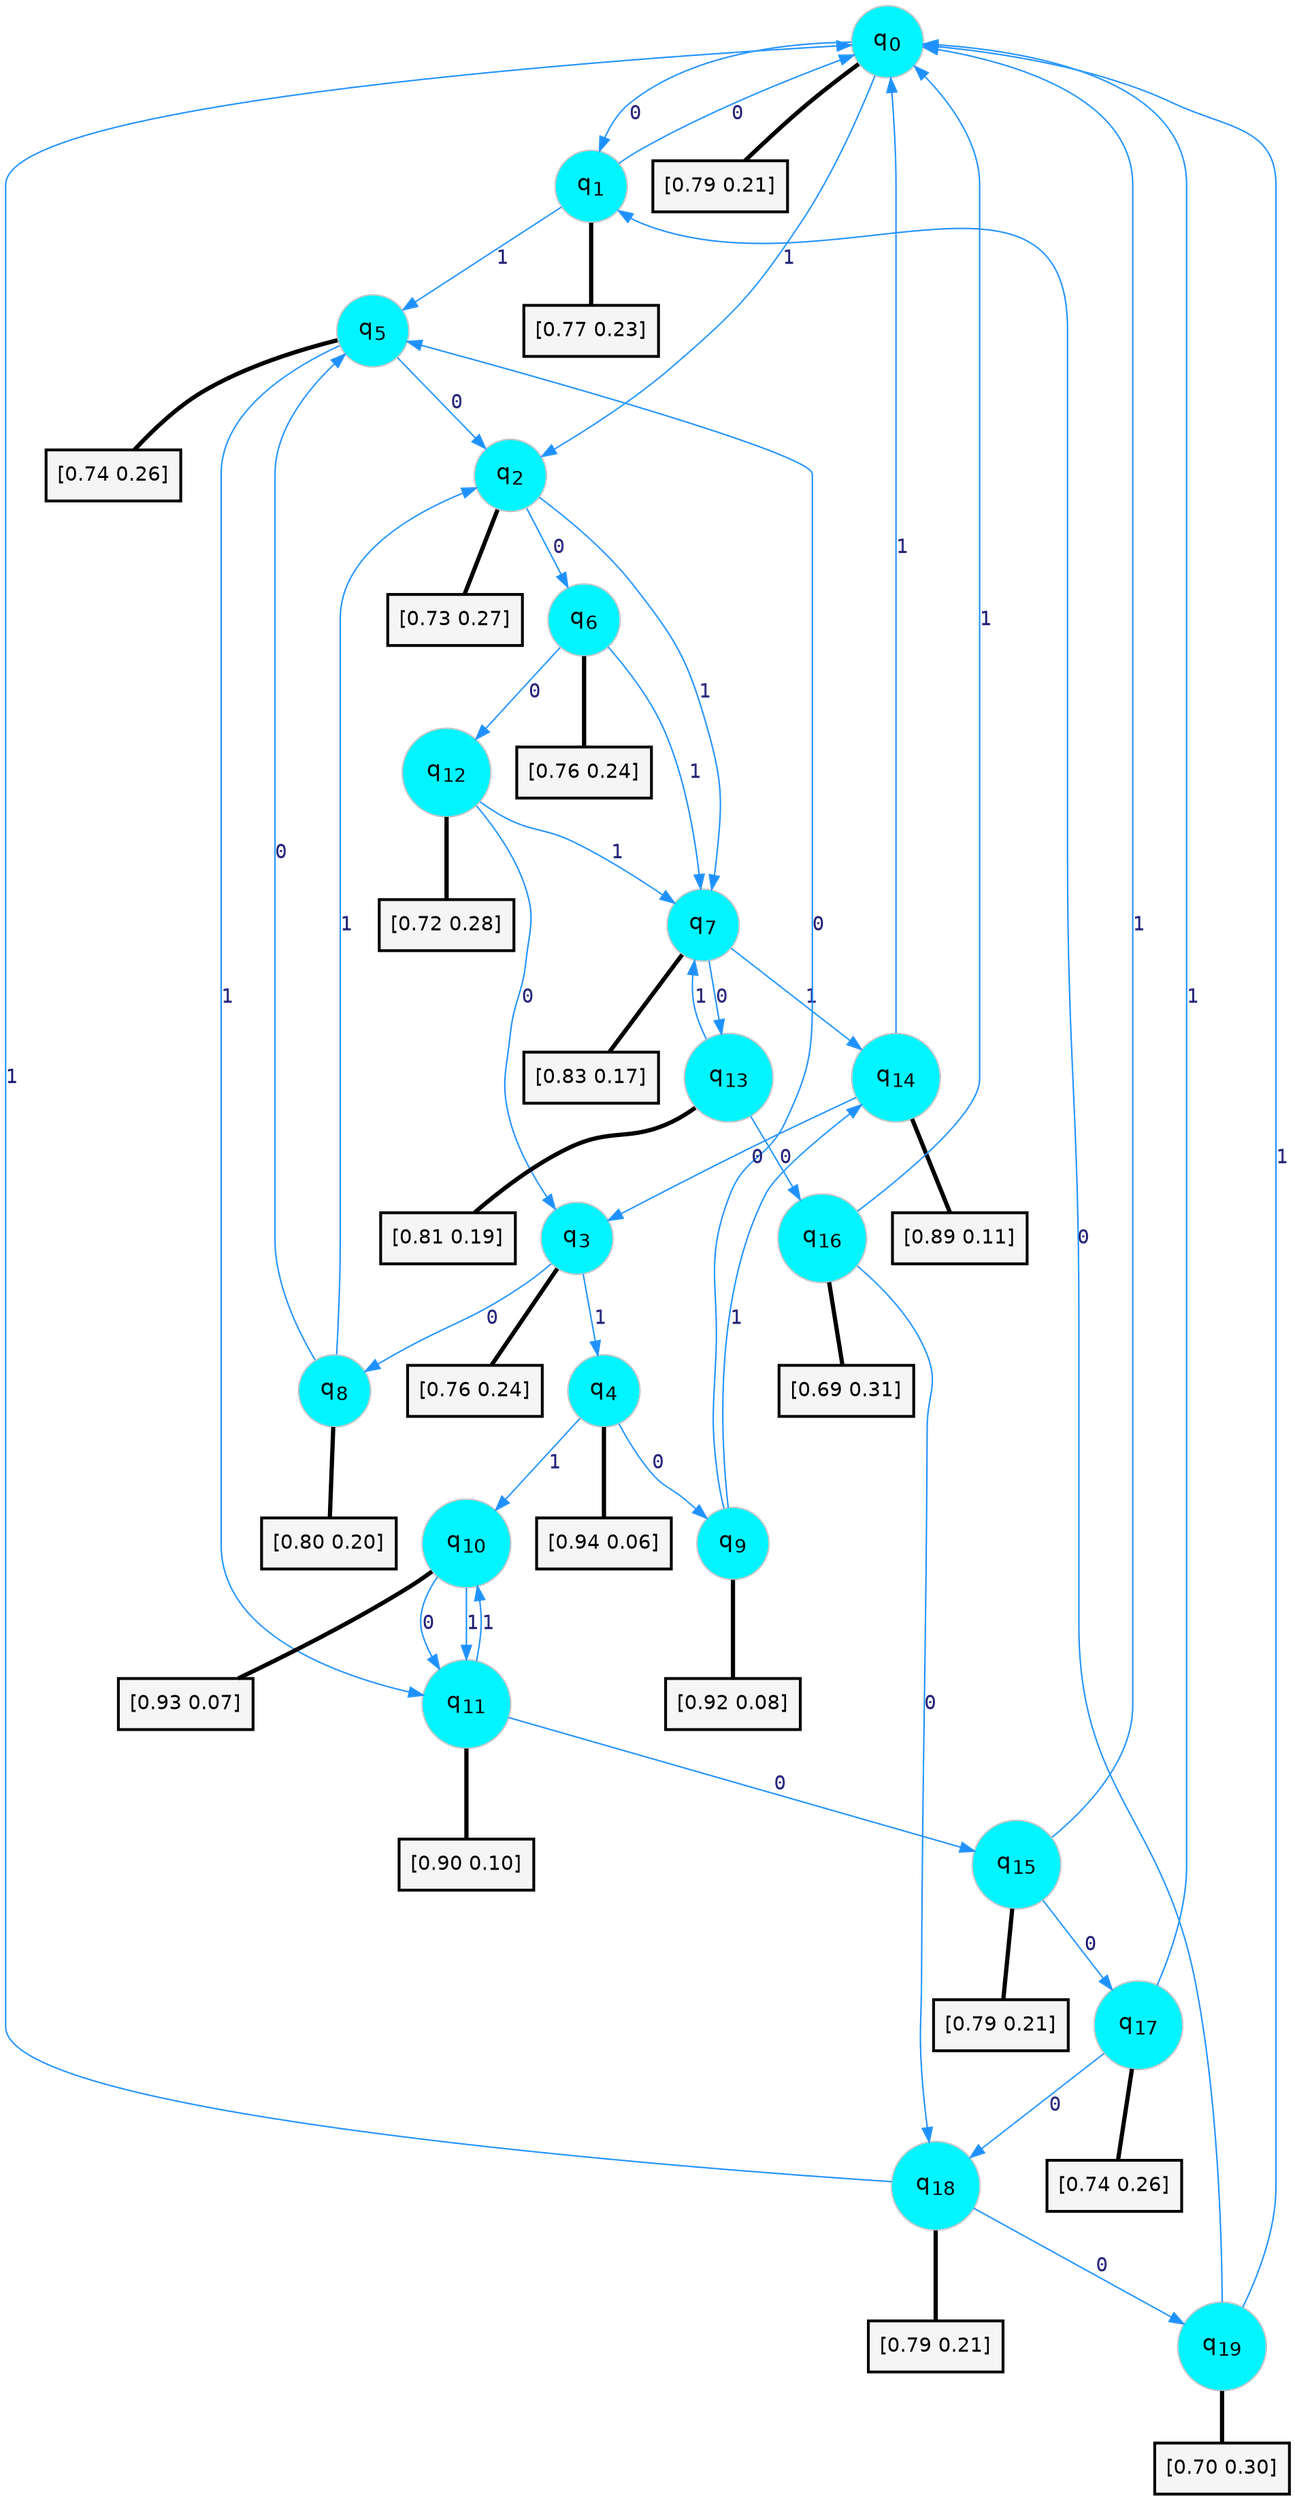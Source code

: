 digraph G {
graph [
bgcolor=transparent, dpi=300, rankdir=TD, size="40,25"];
node [
color=gray, fillcolor=turquoise1, fontcolor=black, fontname=Helvetica, fontsize=16, fontweight=bold, shape=circle, style=filled];
edge [
arrowsize=1, color=dodgerblue1, fontcolor=midnightblue, fontname=courier, fontweight=bold, penwidth=1, style=solid, weight=20];
0[label=<q<SUB>0</SUB>>];
1[label=<q<SUB>1</SUB>>];
2[label=<q<SUB>2</SUB>>];
3[label=<q<SUB>3</SUB>>];
4[label=<q<SUB>4</SUB>>];
5[label=<q<SUB>5</SUB>>];
6[label=<q<SUB>6</SUB>>];
7[label=<q<SUB>7</SUB>>];
8[label=<q<SUB>8</SUB>>];
9[label=<q<SUB>9</SUB>>];
10[label=<q<SUB>10</SUB>>];
11[label=<q<SUB>11</SUB>>];
12[label=<q<SUB>12</SUB>>];
13[label=<q<SUB>13</SUB>>];
14[label=<q<SUB>14</SUB>>];
15[label=<q<SUB>15</SUB>>];
16[label=<q<SUB>16</SUB>>];
17[label=<q<SUB>17</SUB>>];
18[label=<q<SUB>18</SUB>>];
19[label=<q<SUB>19</SUB>>];
20[label="[0.79 0.21]", shape=box,fontcolor=black, fontname=Helvetica, fontsize=14, penwidth=2, fillcolor=whitesmoke,color=black];
21[label="[0.77 0.23]", shape=box,fontcolor=black, fontname=Helvetica, fontsize=14, penwidth=2, fillcolor=whitesmoke,color=black];
22[label="[0.73 0.27]", shape=box,fontcolor=black, fontname=Helvetica, fontsize=14, penwidth=2, fillcolor=whitesmoke,color=black];
23[label="[0.76 0.24]", shape=box,fontcolor=black, fontname=Helvetica, fontsize=14, penwidth=2, fillcolor=whitesmoke,color=black];
24[label="[0.94 0.06]", shape=box,fontcolor=black, fontname=Helvetica, fontsize=14, penwidth=2, fillcolor=whitesmoke,color=black];
25[label="[0.74 0.26]", shape=box,fontcolor=black, fontname=Helvetica, fontsize=14, penwidth=2, fillcolor=whitesmoke,color=black];
26[label="[0.76 0.24]", shape=box,fontcolor=black, fontname=Helvetica, fontsize=14, penwidth=2, fillcolor=whitesmoke,color=black];
27[label="[0.83 0.17]", shape=box,fontcolor=black, fontname=Helvetica, fontsize=14, penwidth=2, fillcolor=whitesmoke,color=black];
28[label="[0.80 0.20]", shape=box,fontcolor=black, fontname=Helvetica, fontsize=14, penwidth=2, fillcolor=whitesmoke,color=black];
29[label="[0.92 0.08]", shape=box,fontcolor=black, fontname=Helvetica, fontsize=14, penwidth=2, fillcolor=whitesmoke,color=black];
30[label="[0.93 0.07]", shape=box,fontcolor=black, fontname=Helvetica, fontsize=14, penwidth=2, fillcolor=whitesmoke,color=black];
31[label="[0.90 0.10]", shape=box,fontcolor=black, fontname=Helvetica, fontsize=14, penwidth=2, fillcolor=whitesmoke,color=black];
32[label="[0.72 0.28]", shape=box,fontcolor=black, fontname=Helvetica, fontsize=14, penwidth=2, fillcolor=whitesmoke,color=black];
33[label="[0.81 0.19]", shape=box,fontcolor=black, fontname=Helvetica, fontsize=14, penwidth=2, fillcolor=whitesmoke,color=black];
34[label="[0.89 0.11]", shape=box,fontcolor=black, fontname=Helvetica, fontsize=14, penwidth=2, fillcolor=whitesmoke,color=black];
35[label="[0.79 0.21]", shape=box,fontcolor=black, fontname=Helvetica, fontsize=14, penwidth=2, fillcolor=whitesmoke,color=black];
36[label="[0.69 0.31]", shape=box,fontcolor=black, fontname=Helvetica, fontsize=14, penwidth=2, fillcolor=whitesmoke,color=black];
37[label="[0.74 0.26]", shape=box,fontcolor=black, fontname=Helvetica, fontsize=14, penwidth=2, fillcolor=whitesmoke,color=black];
38[label="[0.79 0.21]", shape=box,fontcolor=black, fontname=Helvetica, fontsize=14, penwidth=2, fillcolor=whitesmoke,color=black];
39[label="[0.70 0.30]", shape=box,fontcolor=black, fontname=Helvetica, fontsize=14, penwidth=2, fillcolor=whitesmoke,color=black];
0->1 [label=0];
0->2 [label=1];
0->20 [arrowhead=none, penwidth=3,color=black];
1->0 [label=0];
1->5 [label=1];
1->21 [arrowhead=none, penwidth=3,color=black];
2->6 [label=0];
2->7 [label=1];
2->22 [arrowhead=none, penwidth=3,color=black];
3->8 [label=0];
3->4 [label=1];
3->23 [arrowhead=none, penwidth=3,color=black];
4->9 [label=0];
4->10 [label=1];
4->24 [arrowhead=none, penwidth=3,color=black];
5->2 [label=0];
5->11 [label=1];
5->25 [arrowhead=none, penwidth=3,color=black];
6->12 [label=0];
6->7 [label=1];
6->26 [arrowhead=none, penwidth=3,color=black];
7->13 [label=0];
7->14 [label=1];
7->27 [arrowhead=none, penwidth=3,color=black];
8->5 [label=0];
8->2 [label=1];
8->28 [arrowhead=none, penwidth=3,color=black];
9->5 [label=0];
9->14 [label=1];
9->29 [arrowhead=none, penwidth=3,color=black];
10->11 [label=0];
10->11 [label=1];
10->30 [arrowhead=none, penwidth=3,color=black];
11->15 [label=0];
11->10 [label=1];
11->31 [arrowhead=none, penwidth=3,color=black];
12->3 [label=0];
12->7 [label=1];
12->32 [arrowhead=none, penwidth=3,color=black];
13->16 [label=0];
13->7 [label=1];
13->33 [arrowhead=none, penwidth=3,color=black];
14->3 [label=0];
14->0 [label=1];
14->34 [arrowhead=none, penwidth=3,color=black];
15->17 [label=0];
15->0 [label=1];
15->35 [arrowhead=none, penwidth=3,color=black];
16->18 [label=0];
16->0 [label=1];
16->36 [arrowhead=none, penwidth=3,color=black];
17->18 [label=0];
17->0 [label=1];
17->37 [arrowhead=none, penwidth=3,color=black];
18->19 [label=0];
18->0 [label=1];
18->38 [arrowhead=none, penwidth=3,color=black];
19->1 [label=0];
19->0 [label=1];
19->39 [arrowhead=none, penwidth=3,color=black];
}
